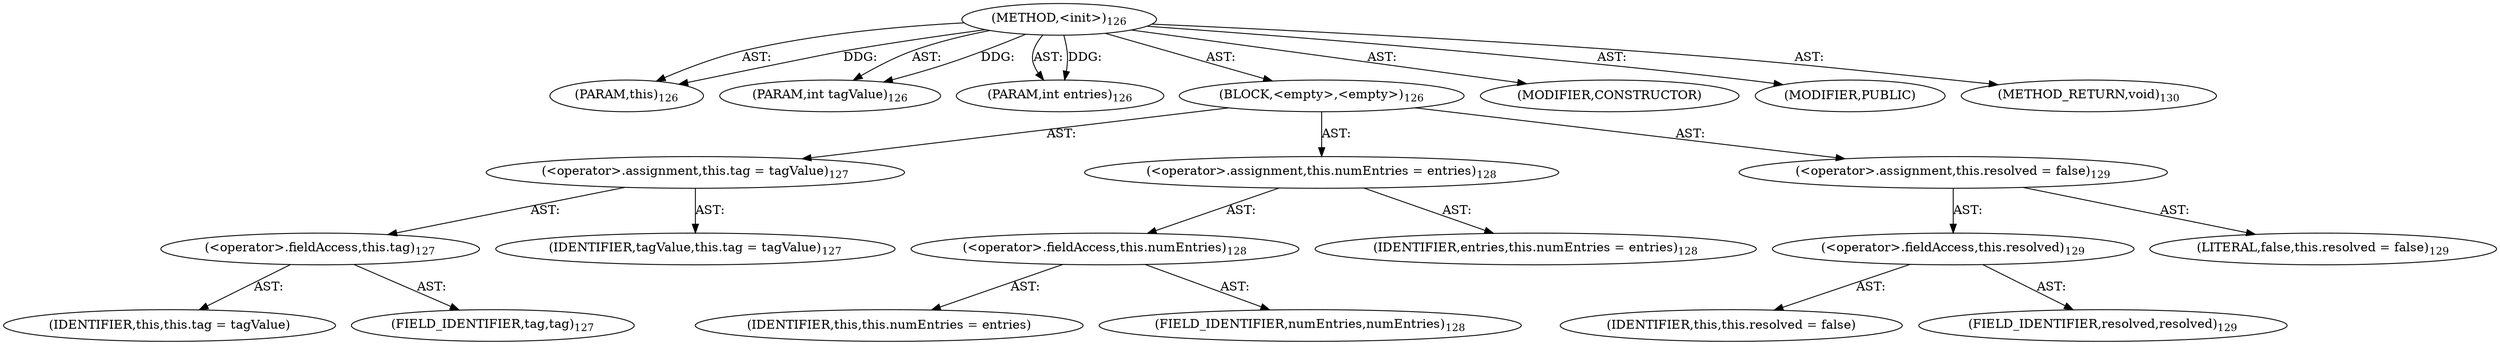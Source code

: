 digraph "&lt;init&gt;" {  
"111669149696" [label = <(METHOD,&lt;init&gt;)<SUB>126</SUB>> ]
"115964116992" [label = <(PARAM,this)<SUB>126</SUB>> ]
"115964116993" [label = <(PARAM,int tagValue)<SUB>126</SUB>> ]
"115964116994" [label = <(PARAM,int entries)<SUB>126</SUB>> ]
"25769803776" [label = <(BLOCK,&lt;empty&gt;,&lt;empty&gt;)<SUB>126</SUB>> ]
"30064771072" [label = <(&lt;operator&gt;.assignment,this.tag = tagValue)<SUB>127</SUB>> ]
"30064771073" [label = <(&lt;operator&gt;.fieldAccess,this.tag)<SUB>127</SUB>> ]
"68719476736" [label = <(IDENTIFIER,this,this.tag = tagValue)> ]
"55834574848" [label = <(FIELD_IDENTIFIER,tag,tag)<SUB>127</SUB>> ]
"68719476737" [label = <(IDENTIFIER,tagValue,this.tag = tagValue)<SUB>127</SUB>> ]
"30064771074" [label = <(&lt;operator&gt;.assignment,this.numEntries = entries)<SUB>128</SUB>> ]
"30064771075" [label = <(&lt;operator&gt;.fieldAccess,this.numEntries)<SUB>128</SUB>> ]
"68719476738" [label = <(IDENTIFIER,this,this.numEntries = entries)> ]
"55834574849" [label = <(FIELD_IDENTIFIER,numEntries,numEntries)<SUB>128</SUB>> ]
"68719476739" [label = <(IDENTIFIER,entries,this.numEntries = entries)<SUB>128</SUB>> ]
"30064771076" [label = <(&lt;operator&gt;.assignment,this.resolved = false)<SUB>129</SUB>> ]
"30064771077" [label = <(&lt;operator&gt;.fieldAccess,this.resolved)<SUB>129</SUB>> ]
"68719476740" [label = <(IDENTIFIER,this,this.resolved = false)> ]
"55834574850" [label = <(FIELD_IDENTIFIER,resolved,resolved)<SUB>129</SUB>> ]
"90194313216" [label = <(LITERAL,false,this.resolved = false)<SUB>129</SUB>> ]
"133143986201" [label = <(MODIFIER,CONSTRUCTOR)> ]
"133143986202" [label = <(MODIFIER,PUBLIC)> ]
"128849018880" [label = <(METHOD_RETURN,void)<SUB>130</SUB>> ]
  "111669149696" -> "115964116992"  [ label = "AST: "] 
  "111669149696" -> "115964116993"  [ label = "AST: "] 
  "111669149696" -> "115964116994"  [ label = "AST: "] 
  "111669149696" -> "25769803776"  [ label = "AST: "] 
  "111669149696" -> "133143986201"  [ label = "AST: "] 
  "111669149696" -> "133143986202"  [ label = "AST: "] 
  "111669149696" -> "128849018880"  [ label = "AST: "] 
  "25769803776" -> "30064771072"  [ label = "AST: "] 
  "25769803776" -> "30064771074"  [ label = "AST: "] 
  "25769803776" -> "30064771076"  [ label = "AST: "] 
  "30064771072" -> "30064771073"  [ label = "AST: "] 
  "30064771072" -> "68719476737"  [ label = "AST: "] 
  "30064771073" -> "68719476736"  [ label = "AST: "] 
  "30064771073" -> "55834574848"  [ label = "AST: "] 
  "30064771074" -> "30064771075"  [ label = "AST: "] 
  "30064771074" -> "68719476739"  [ label = "AST: "] 
  "30064771075" -> "68719476738"  [ label = "AST: "] 
  "30064771075" -> "55834574849"  [ label = "AST: "] 
  "30064771076" -> "30064771077"  [ label = "AST: "] 
  "30064771076" -> "90194313216"  [ label = "AST: "] 
  "30064771077" -> "68719476740"  [ label = "AST: "] 
  "30064771077" -> "55834574850"  [ label = "AST: "] 
  "111669149696" -> "115964116992"  [ label = "DDG: "] 
  "111669149696" -> "115964116993"  [ label = "DDG: "] 
  "111669149696" -> "115964116994"  [ label = "DDG: "] 
}
